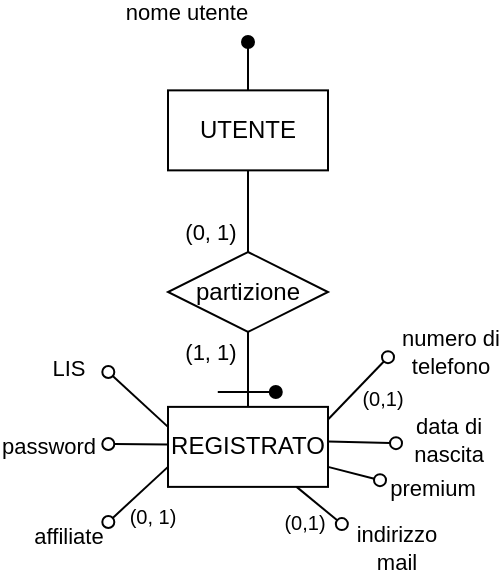 <mxfile scale="1" border="10">
    <diagram id="-rriOPSDnHkLpZKLwRpb" name="Page-1">
        <mxGraphModel dx="2926" dy="2460" grid="1" gridSize="10" guides="1" tooltips="1" connect="1" arrows="1" fold="1" page="1" pageScale="1" pageWidth="850" pageHeight="1100" background="#FFFFFF" math="0" shadow="0">
            <root>
                <mxCell id="0"/>
                <mxCell id="1" parent="0"/>
                <mxCell id="344" value="(1, 1)" style="edgeStyle=elbowEdgeStyle;elbow=vertical;html=1;exitX=0.5;exitY=1;exitDx=0;exitDy=0;entryX=0.5;entryY=0;entryDx=0;entryDy=0;endArrow=none;endFill=0;rounded=0;jumpStyle=arc;startArrow=none;" parent="1" source="384" edge="1" target="421">
                    <mxGeometry x="-0.493" y="-19" relative="1" as="geometry">
                        <mxPoint as="offset"/>
                        <mxPoint x="-2320.72" y="-1960.69" as="targetPoint"/>
                        <Array as="points">
                            <mxPoint x="-2320" y="-1970"/>
                            <mxPoint x="-2320" y="-1970"/>
                            <mxPoint x="-2320" y="-1970"/>
                        </Array>
                    </mxGeometry>
                </mxCell>
                <mxCell id="346" value="UTENTE" style="whiteSpace=wrap;html=1;" parent="1" vertex="1">
                    <mxGeometry x="-2360" y="-2120.82" width="80" height="40" as="geometry"/>
                </mxCell>
                <mxCell id="352" value="" style="endArrow=oval;html=1;fillStyle=auto;strokeWidth=1;startSize=6;endSize=6;fillColor=#000000;startArrow=none;startFill=0;endFill=1;exitX=0.5;exitY=0;exitDx=0;exitDy=0;" parent="1" source="346" edge="1">
                    <mxGeometry width="50" height="50" relative="1" as="geometry">
                        <mxPoint x="-2180.58" y="-1539.8" as="sourcePoint"/>
                        <mxPoint x="-2320" y="-2145" as="targetPoint"/>
                    </mxGeometry>
                </mxCell>
                <mxCell id="353" value="nome utente" style="edgeLabel;html=1;align=center;verticalAlign=middle;resizable=0;points=[];" parent="352" vertex="1" connectable="0">
                    <mxGeometry x="0.479" y="1" relative="1" as="geometry">
                        <mxPoint x="-30" y="-21" as="offset"/>
                    </mxGeometry>
                </mxCell>
                <mxCell id="385" value="(0, 1)" style="edgeStyle=elbowEdgeStyle;elbow=vertical;html=1;endArrow=none;endFill=0;rounded=0;jumpStyle=arc;exitX=0.5;exitY=1;exitDx=0;exitDy=0;entryX=0.5;entryY=0;entryDx=0;entryDy=0;" parent="1" source="346" target="384" edge="1">
                    <mxGeometry x="0.51" y="-19" relative="1" as="geometry">
                        <mxPoint x="-2320" y="-2075" as="sourcePoint"/>
                        <mxPoint x="-2321" y="-2041" as="targetPoint"/>
                        <mxPoint as="offset"/>
                        <Array as="points"/>
                    </mxGeometry>
                </mxCell>
                <mxCell id="384" value="partizione" style="rhombus;whiteSpace=wrap;html=1;" parent="1" vertex="1">
                    <mxGeometry x="-2360" y="-2040" width="80" height="40" as="geometry"/>
                </mxCell>
                <mxCell id="386" value="" style="endArrow=oval;html=1;fillStyle=auto;strokeWidth=1;startSize=6;endSize=6;fillColor=#000000;startArrow=none;startFill=0;endFill=1;" parent="1" edge="1">
                    <mxGeometry width="50" height="50" relative="1" as="geometry">
                        <mxPoint x="-2335.11" y="-1970" as="sourcePoint"/>
                        <mxPoint x="-2306.11" y="-1970" as="targetPoint"/>
                    </mxGeometry>
                </mxCell>
                <mxCell id="421" value="REGISTRATO" style="whiteSpace=wrap;html=1;" parent="1" vertex="1">
                    <mxGeometry x="-2360" y="-1962.56" width="80" height="40" as="geometry"/>
                </mxCell>
                <mxCell id="422" value="" style="endArrow=oval;html=1;fillStyle=auto;strokeWidth=1;startSize=6;endSize=6;fillColor=#000000;startArrow=none;startFill=0;endFill=0;exitX=0.003;exitY=0.445;exitDx=0;exitDy=0;exitPerimeter=0;" parent="1" edge="1">
                    <mxGeometry width="50" height="50" relative="1" as="geometry">
                        <mxPoint x="-2360.0" y="-1943.76" as="sourcePoint"/>
                        <mxPoint x="-2389.84" y="-1944" as="targetPoint"/>
                    </mxGeometry>
                </mxCell>
                <mxCell id="423" value="password" style="edgeLabel;html=1;align=center;verticalAlign=middle;resizable=0;points=[];" parent="422" vertex="1" connectable="0">
                    <mxGeometry x="0.479" y="1" relative="1" as="geometry">
                        <mxPoint x="-38" as="offset"/>
                    </mxGeometry>
                </mxCell>
                <mxCell id="424" value="" style="endArrow=oval;html=1;fillStyle=auto;strokeWidth=1;startSize=6;endSize=6;fillColor=#000000;startArrow=none;startFill=0;endFill=0;entryX=0.998;entryY=0.529;entryDx=0;entryDy=0;entryPerimeter=0;" parent="1" source="421" target="435" edge="1">
                    <mxGeometry width="50" height="50" relative="1" as="geometry">
                        <mxPoint x="-2383.91" y="-1660.96" as="sourcePoint"/>
                        <mxPoint x="-2264" y="-1904.92" as="targetPoint"/>
                    </mxGeometry>
                </mxCell>
                <mxCell id="425" value="indirizzo&lt;br&gt;mail" style="edgeLabel;html=1;align=center;verticalAlign=middle;resizable=0;points=[];" parent="424" vertex="1" connectable="0">
                    <mxGeometry x="0.479" y="1" relative="1" as="geometry">
                        <mxPoint x="32" y="17" as="offset"/>
                    </mxGeometry>
                </mxCell>
                <mxCell id="426" value="" style="endArrow=oval;html=1;fillStyle=auto;strokeWidth=1;startSize=6;endSize=6;fillColor=#000000;startArrow=none;startFill=0;endFill=0;exitX=1.003;exitY=0.152;exitDx=0;exitDy=0;exitPerimeter=0;" parent="1" source="421" edge="1">
                    <mxGeometry width="50" height="50" relative="1" as="geometry">
                        <mxPoint x="-2296" y="-1962.42" as="sourcePoint"/>
                        <mxPoint x="-2250" y="-1987.42" as="targetPoint"/>
                    </mxGeometry>
                </mxCell>
                <mxCell id="427" value="numero di&lt;br&gt;telefono" style="edgeLabel;html=1;align=center;verticalAlign=middle;resizable=0;points=[];" parent="426" vertex="1" connectable="0">
                    <mxGeometry x="0.479" y="1" relative="1" as="geometry">
                        <mxPoint x="39" y="-10" as="offset"/>
                    </mxGeometry>
                </mxCell>
                <mxCell id="428" value="" style="endArrow=oval;html=1;fillStyle=auto;strokeWidth=1;startSize=6;endSize=6;fillColor=#000000;startArrow=none;startFill=0;endFill=0;exitX=1.002;exitY=0.432;exitDx=0;exitDy=0;exitPerimeter=0;" parent="1" source="421" edge="1">
                    <mxGeometry width="50" height="50" relative="1" as="geometry">
                        <mxPoint x="-2279" y="-1945.42" as="sourcePoint"/>
                        <mxPoint x="-2246" y="-1944.42" as="targetPoint"/>
                        <Array as="points"/>
                    </mxGeometry>
                </mxCell>
                <mxCell id="429" value="data di&lt;br&gt;nascita" style="edgeLabel;html=1;align=center;verticalAlign=middle;resizable=0;points=[];" parent="428" vertex="1" connectable="0">
                    <mxGeometry x="0.479" y="1" relative="1" as="geometry">
                        <mxPoint x="35" y="-1" as="offset"/>
                    </mxGeometry>
                </mxCell>
                <mxCell id="430" value="" style="endArrow=oval;html=1;fillStyle=auto;strokeWidth=1;startSize=6;endSize=6;fillColor=#000000;startArrow=none;startFill=0;endFill=0;exitX=0;exitY=0.25;exitDx=0;exitDy=0;" parent="1" source="421" edge="1">
                    <mxGeometry width="50" height="50" relative="1" as="geometry">
                        <mxPoint x="-2350.885" y="-1962.56" as="sourcePoint"/>
                        <mxPoint x="-2389.84" y="-1980" as="targetPoint"/>
                    </mxGeometry>
                </mxCell>
                <mxCell id="431" value="LIS" style="edgeLabel;html=1;align=center;verticalAlign=middle;resizable=0;points=[];" parent="430" vertex="1" connectable="0">
                    <mxGeometry x="0.479" y="1" relative="1" as="geometry">
                        <mxPoint x="-27" y="-10" as="offset"/>
                    </mxGeometry>
                </mxCell>
                <mxCell id="432" value="" style="endArrow=oval;html=1;fillStyle=auto;strokeWidth=1;startSize=6;endSize=6;fillColor=#000000;startArrow=none;startFill=0;endFill=0;exitX=1;exitY=0.75;exitDx=0;exitDy=0;" parent="1" source="421" edge="1">
                    <mxGeometry width="50" height="50" relative="1" as="geometry">
                        <mxPoint x="-2290.315" y="-1912.56" as="sourcePoint"/>
                        <mxPoint x="-2254" y="-1925.92" as="targetPoint"/>
                    </mxGeometry>
                </mxCell>
                <mxCell id="433" value="premium" style="edgeLabel;html=1;align=center;verticalAlign=middle;resizable=0;points=[];" parent="432" vertex="1" connectable="0">
                    <mxGeometry x="0.479" y="1" relative="1" as="geometry">
                        <mxPoint x="32" y="6" as="offset"/>
                    </mxGeometry>
                </mxCell>
                <mxCell id="434" value="&lt;font style=&quot;font-size: 10px;&quot;&gt;(0,1)&lt;/font&gt;" style="text;html=1;align=center;verticalAlign=middle;resizable=0;points=[];autosize=1;strokeColor=none;fillColor=none;" parent="1" vertex="1">
                    <mxGeometry x="-2273" y="-1982.42" width="40" height="30" as="geometry"/>
                </mxCell>
                <mxCell id="435" value="(0,1)" style="text;html=1;align=center;verticalAlign=middle;resizable=0;points=[];autosize=1;strokeColor=none;fillColor=none;fontSize=10;" parent="1" vertex="1">
                    <mxGeometry x="-2312" y="-1916.64" width="39" height="24" as="geometry"/>
                </mxCell>
                <mxCell id="440" value="" style="endArrow=oval;html=1;fillStyle=auto;strokeWidth=1;startSize=6;endSize=6;fillColor=#000000;startArrow=none;startFill=0;endFill=0;strokeColor=#000000;exitX=0;exitY=0.75;exitDx=0;exitDy=0;" parent="1" source="421" edge="1">
                    <mxGeometry width="50" height="50" relative="1" as="geometry">
                        <mxPoint x="-2298.21" y="-1860.36" as="sourcePoint"/>
                        <mxPoint x="-2389.84" y="-1905" as="targetPoint"/>
                    </mxGeometry>
                </mxCell>
                <mxCell id="441" value="&lt;font style=&quot;font-size: 10px;&quot;&gt;(0, 1)&lt;/font&gt;" style="edgeLabel;html=1;align=center;verticalAlign=middle;resizable=0;points=[];fontSize=11;fontFamily=Helvetica;fontColor=default;" parent="1" vertex="1" connectable="0">
                    <mxGeometry x="-2360.001" y="-1912.56" as="geometry">
                        <mxPoint x="-8" y="4" as="offset"/>
                    </mxGeometry>
                </mxCell>
                <mxCell id="442" value="&lt;font style=&quot;font-size: 11px;&quot;&gt;affiliate&lt;/font&gt;" style="text;html=1;align=center;verticalAlign=middle;resizable=0;points=[];autosize=1;strokeColor=none;fillColor=none;" parent="1" vertex="1">
                    <mxGeometry x="-2440" y="-1912.56" width="60" height="30" as="geometry"/>
                </mxCell>
            </root>
        </mxGraphModel>
    </diagram>
</mxfile>
